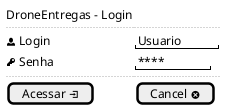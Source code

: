 @startsalt

{
  DroneEntregas - Login
  .. | ..
    
  <&person> Login | "Usuario   "
  <&key> Senha | "****     "
  .. | ..
  [Acessar <&account-login>] | [Cancel <&circle-x>]
}

@endsalt
